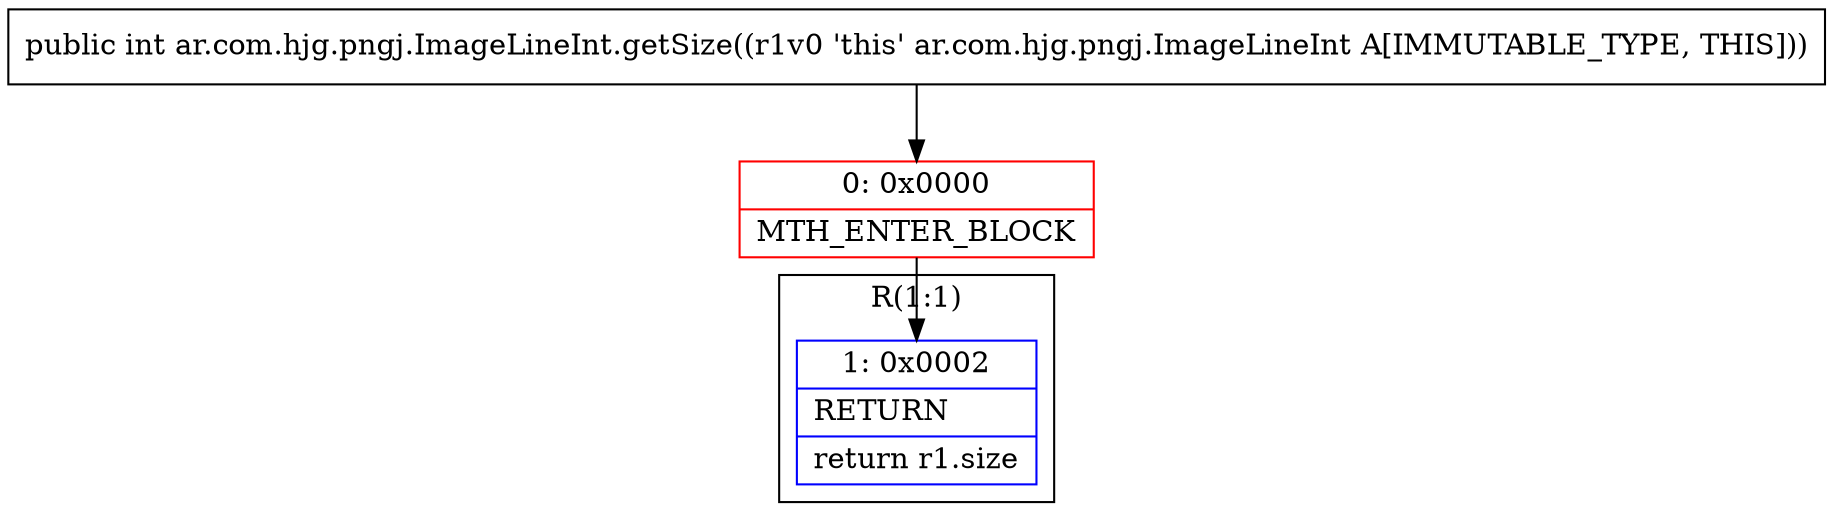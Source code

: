 digraph "CFG forar.com.hjg.pngj.ImageLineInt.getSize()I" {
subgraph cluster_Region_1708418549 {
label = "R(1:1)";
node [shape=record,color=blue];
Node_1 [shape=record,label="{1\:\ 0x0002|RETURN\l|return r1.size\l}"];
}
Node_0 [shape=record,color=red,label="{0\:\ 0x0000|MTH_ENTER_BLOCK\l}"];
MethodNode[shape=record,label="{public int ar.com.hjg.pngj.ImageLineInt.getSize((r1v0 'this' ar.com.hjg.pngj.ImageLineInt A[IMMUTABLE_TYPE, THIS])) }"];
MethodNode -> Node_0;
Node_0 -> Node_1;
}

